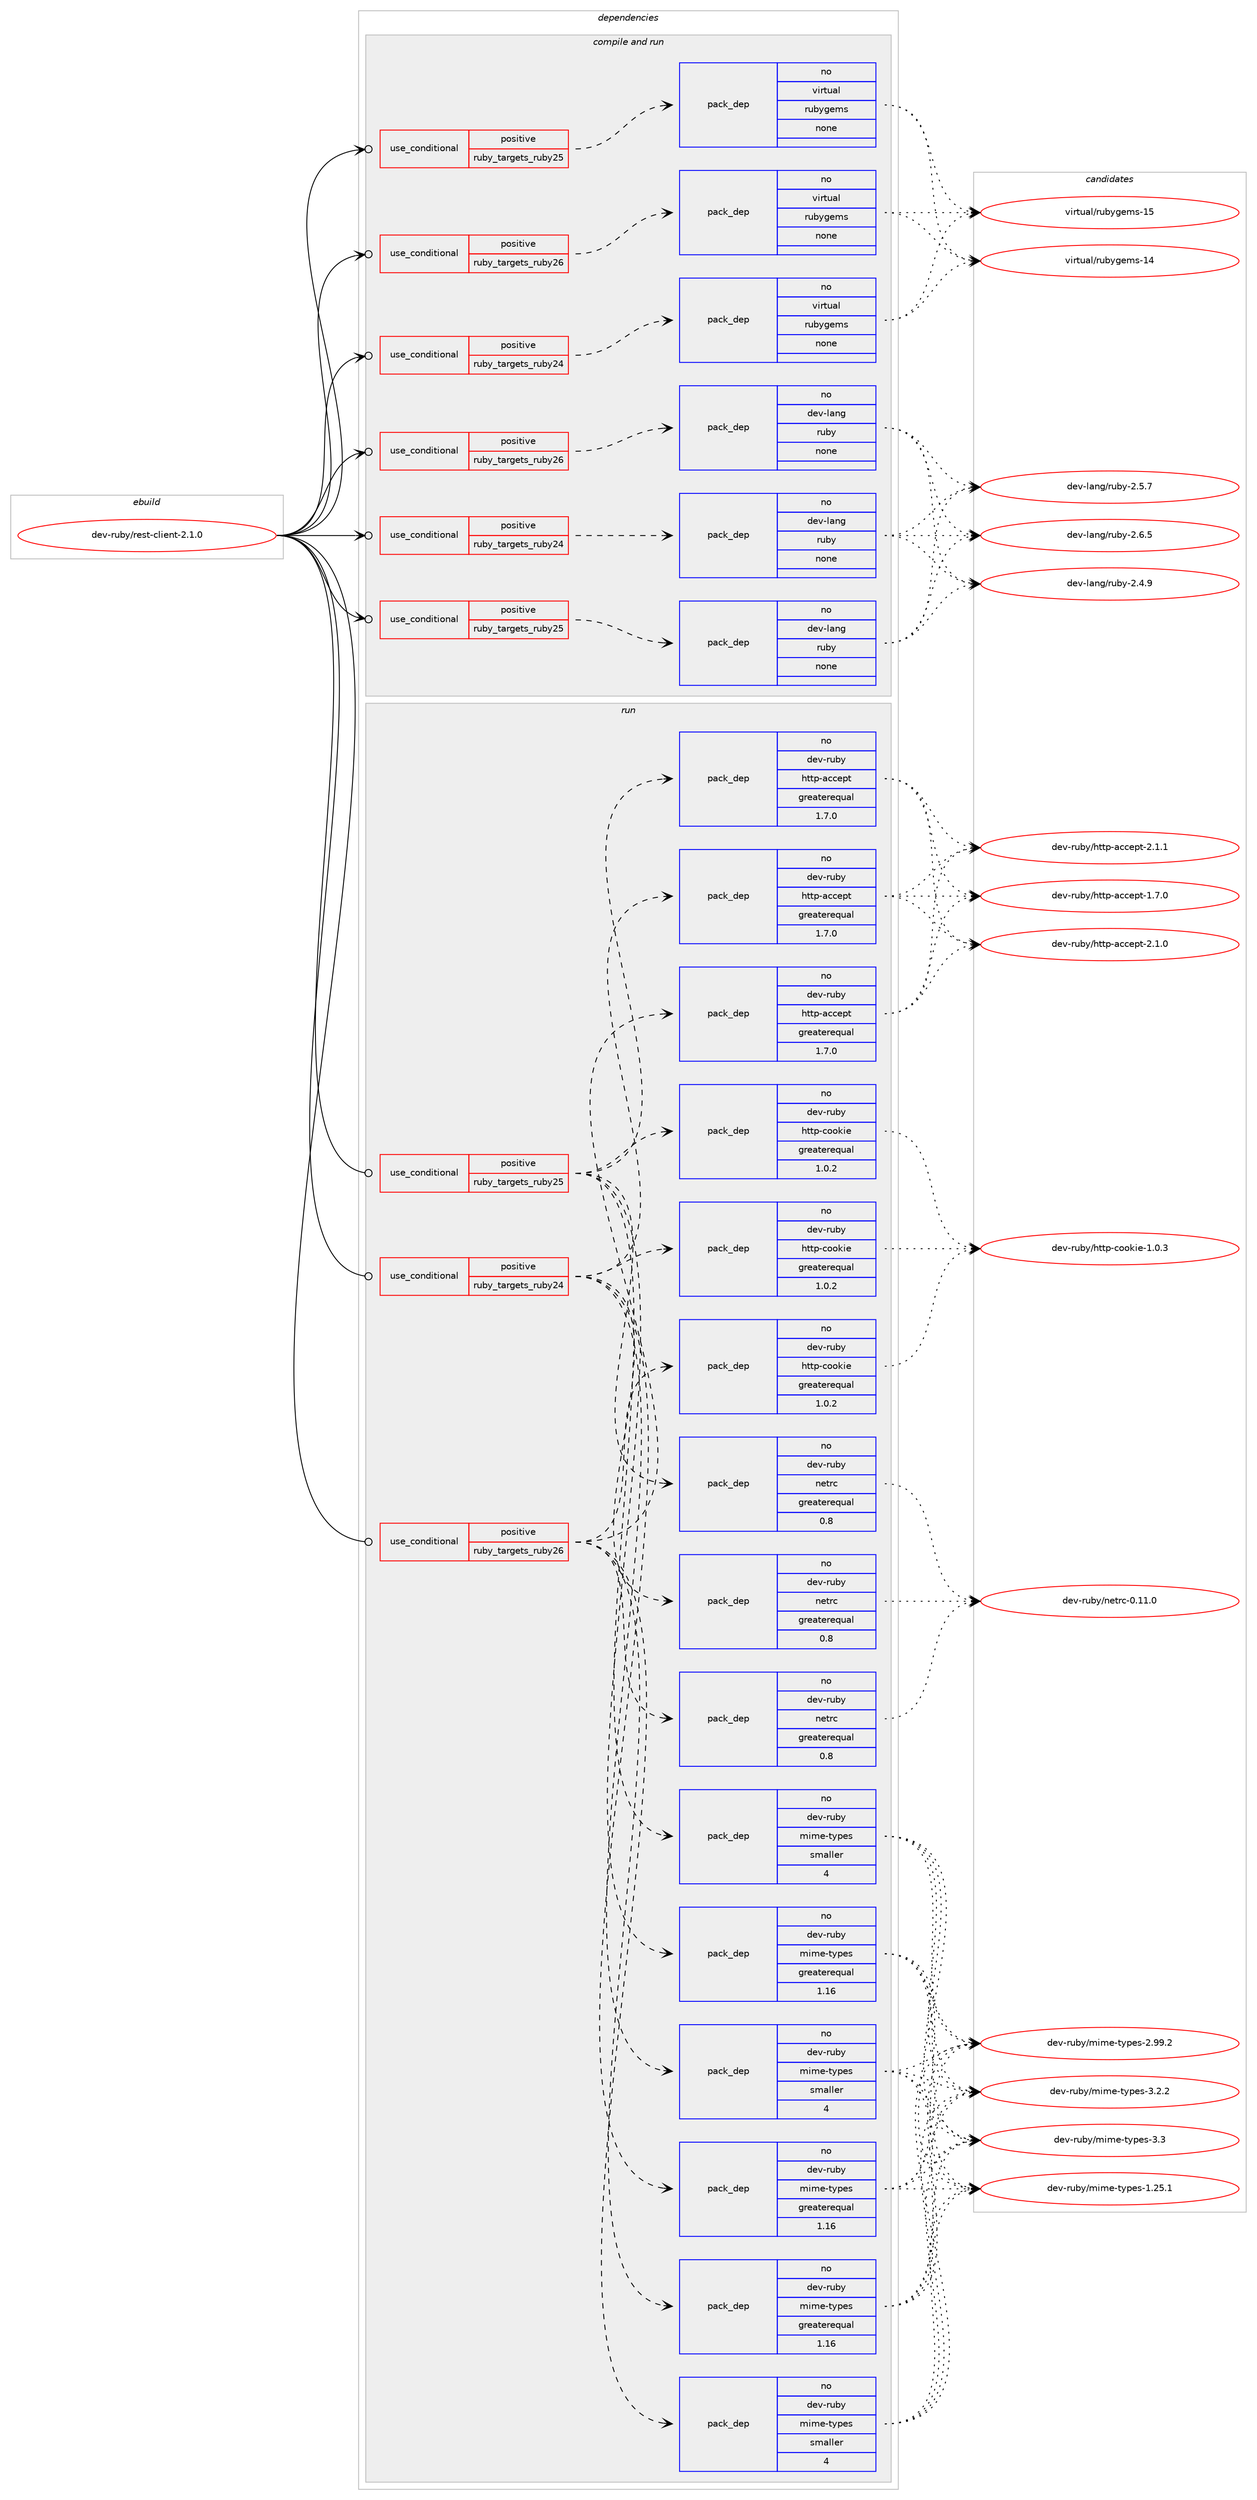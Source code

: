digraph prolog {

# *************
# Graph options
# *************

newrank=true;
concentrate=true;
compound=true;
graph [rankdir=LR,fontname=Helvetica,fontsize=10,ranksep=1.5];#, ranksep=2.5, nodesep=0.2];
edge  [arrowhead=vee];
node  [fontname=Helvetica,fontsize=10];

# **********
# The ebuild
# **********

subgraph cluster_leftcol {
color=gray;
rank=same;
label=<<i>ebuild</i>>;
id [label="dev-ruby/rest-client-2.1.0", color=red, width=4, href="../dev-ruby/rest-client-2.1.0.svg"];
}

# ****************
# The dependencies
# ****************

subgraph cluster_midcol {
color=gray;
label=<<i>dependencies</i>>;
subgraph cluster_compile {
fillcolor="#eeeeee";
style=filled;
label=<<i>compile</i>>;
}
subgraph cluster_compileandrun {
fillcolor="#eeeeee";
style=filled;
label=<<i>compile and run</i>>;
subgraph cond172931 {
dependency705669 [label=<<TABLE BORDER="0" CELLBORDER="1" CELLSPACING="0" CELLPADDING="4"><TR><TD ROWSPAN="3" CELLPADDING="10">use_conditional</TD></TR><TR><TD>positive</TD></TR><TR><TD>ruby_targets_ruby24</TD></TR></TABLE>>, shape=none, color=red];
subgraph pack520708 {
dependency705670 [label=<<TABLE BORDER="0" CELLBORDER="1" CELLSPACING="0" CELLPADDING="4" WIDTH="220"><TR><TD ROWSPAN="6" CELLPADDING="30">pack_dep</TD></TR><TR><TD WIDTH="110">no</TD></TR><TR><TD>dev-lang</TD></TR><TR><TD>ruby</TD></TR><TR><TD>none</TD></TR><TR><TD></TD></TR></TABLE>>, shape=none, color=blue];
}
dependency705669:e -> dependency705670:w [weight=20,style="dashed",arrowhead="vee"];
}
id:e -> dependency705669:w [weight=20,style="solid",arrowhead="odotvee"];
subgraph cond172932 {
dependency705671 [label=<<TABLE BORDER="0" CELLBORDER="1" CELLSPACING="0" CELLPADDING="4"><TR><TD ROWSPAN="3" CELLPADDING="10">use_conditional</TD></TR><TR><TD>positive</TD></TR><TR><TD>ruby_targets_ruby24</TD></TR></TABLE>>, shape=none, color=red];
subgraph pack520709 {
dependency705672 [label=<<TABLE BORDER="0" CELLBORDER="1" CELLSPACING="0" CELLPADDING="4" WIDTH="220"><TR><TD ROWSPAN="6" CELLPADDING="30">pack_dep</TD></TR><TR><TD WIDTH="110">no</TD></TR><TR><TD>virtual</TD></TR><TR><TD>rubygems</TD></TR><TR><TD>none</TD></TR><TR><TD></TD></TR></TABLE>>, shape=none, color=blue];
}
dependency705671:e -> dependency705672:w [weight=20,style="dashed",arrowhead="vee"];
}
id:e -> dependency705671:w [weight=20,style="solid",arrowhead="odotvee"];
subgraph cond172933 {
dependency705673 [label=<<TABLE BORDER="0" CELLBORDER="1" CELLSPACING="0" CELLPADDING="4"><TR><TD ROWSPAN="3" CELLPADDING="10">use_conditional</TD></TR><TR><TD>positive</TD></TR><TR><TD>ruby_targets_ruby25</TD></TR></TABLE>>, shape=none, color=red];
subgraph pack520710 {
dependency705674 [label=<<TABLE BORDER="0" CELLBORDER="1" CELLSPACING="0" CELLPADDING="4" WIDTH="220"><TR><TD ROWSPAN="6" CELLPADDING="30">pack_dep</TD></TR><TR><TD WIDTH="110">no</TD></TR><TR><TD>dev-lang</TD></TR><TR><TD>ruby</TD></TR><TR><TD>none</TD></TR><TR><TD></TD></TR></TABLE>>, shape=none, color=blue];
}
dependency705673:e -> dependency705674:w [weight=20,style="dashed",arrowhead="vee"];
}
id:e -> dependency705673:w [weight=20,style="solid",arrowhead="odotvee"];
subgraph cond172934 {
dependency705675 [label=<<TABLE BORDER="0" CELLBORDER="1" CELLSPACING="0" CELLPADDING="4"><TR><TD ROWSPAN="3" CELLPADDING="10">use_conditional</TD></TR><TR><TD>positive</TD></TR><TR><TD>ruby_targets_ruby25</TD></TR></TABLE>>, shape=none, color=red];
subgraph pack520711 {
dependency705676 [label=<<TABLE BORDER="0" CELLBORDER="1" CELLSPACING="0" CELLPADDING="4" WIDTH="220"><TR><TD ROWSPAN="6" CELLPADDING="30">pack_dep</TD></TR><TR><TD WIDTH="110">no</TD></TR><TR><TD>virtual</TD></TR><TR><TD>rubygems</TD></TR><TR><TD>none</TD></TR><TR><TD></TD></TR></TABLE>>, shape=none, color=blue];
}
dependency705675:e -> dependency705676:w [weight=20,style="dashed",arrowhead="vee"];
}
id:e -> dependency705675:w [weight=20,style="solid",arrowhead="odotvee"];
subgraph cond172935 {
dependency705677 [label=<<TABLE BORDER="0" CELLBORDER="1" CELLSPACING="0" CELLPADDING="4"><TR><TD ROWSPAN="3" CELLPADDING="10">use_conditional</TD></TR><TR><TD>positive</TD></TR><TR><TD>ruby_targets_ruby26</TD></TR></TABLE>>, shape=none, color=red];
subgraph pack520712 {
dependency705678 [label=<<TABLE BORDER="0" CELLBORDER="1" CELLSPACING="0" CELLPADDING="4" WIDTH="220"><TR><TD ROWSPAN="6" CELLPADDING="30">pack_dep</TD></TR><TR><TD WIDTH="110">no</TD></TR><TR><TD>dev-lang</TD></TR><TR><TD>ruby</TD></TR><TR><TD>none</TD></TR><TR><TD></TD></TR></TABLE>>, shape=none, color=blue];
}
dependency705677:e -> dependency705678:w [weight=20,style="dashed",arrowhead="vee"];
}
id:e -> dependency705677:w [weight=20,style="solid",arrowhead="odotvee"];
subgraph cond172936 {
dependency705679 [label=<<TABLE BORDER="0" CELLBORDER="1" CELLSPACING="0" CELLPADDING="4"><TR><TD ROWSPAN="3" CELLPADDING="10">use_conditional</TD></TR><TR><TD>positive</TD></TR><TR><TD>ruby_targets_ruby26</TD></TR></TABLE>>, shape=none, color=red];
subgraph pack520713 {
dependency705680 [label=<<TABLE BORDER="0" CELLBORDER="1" CELLSPACING="0" CELLPADDING="4" WIDTH="220"><TR><TD ROWSPAN="6" CELLPADDING="30">pack_dep</TD></TR><TR><TD WIDTH="110">no</TD></TR><TR><TD>virtual</TD></TR><TR><TD>rubygems</TD></TR><TR><TD>none</TD></TR><TR><TD></TD></TR></TABLE>>, shape=none, color=blue];
}
dependency705679:e -> dependency705680:w [weight=20,style="dashed",arrowhead="vee"];
}
id:e -> dependency705679:w [weight=20,style="solid",arrowhead="odotvee"];
}
subgraph cluster_run {
fillcolor="#eeeeee";
style=filled;
label=<<i>run</i>>;
subgraph cond172937 {
dependency705681 [label=<<TABLE BORDER="0" CELLBORDER="1" CELLSPACING="0" CELLPADDING="4"><TR><TD ROWSPAN="3" CELLPADDING="10">use_conditional</TD></TR><TR><TD>positive</TD></TR><TR><TD>ruby_targets_ruby24</TD></TR></TABLE>>, shape=none, color=red];
subgraph pack520714 {
dependency705682 [label=<<TABLE BORDER="0" CELLBORDER="1" CELLSPACING="0" CELLPADDING="4" WIDTH="220"><TR><TD ROWSPAN="6" CELLPADDING="30">pack_dep</TD></TR><TR><TD WIDTH="110">no</TD></TR><TR><TD>dev-ruby</TD></TR><TR><TD>http-accept</TD></TR><TR><TD>greaterequal</TD></TR><TR><TD>1.7.0</TD></TR></TABLE>>, shape=none, color=blue];
}
dependency705681:e -> dependency705682:w [weight=20,style="dashed",arrowhead="vee"];
subgraph pack520715 {
dependency705683 [label=<<TABLE BORDER="0" CELLBORDER="1" CELLSPACING="0" CELLPADDING="4" WIDTH="220"><TR><TD ROWSPAN="6" CELLPADDING="30">pack_dep</TD></TR><TR><TD WIDTH="110">no</TD></TR><TR><TD>dev-ruby</TD></TR><TR><TD>http-cookie</TD></TR><TR><TD>greaterequal</TD></TR><TR><TD>1.0.2</TD></TR></TABLE>>, shape=none, color=blue];
}
dependency705681:e -> dependency705683:w [weight=20,style="dashed",arrowhead="vee"];
subgraph pack520716 {
dependency705684 [label=<<TABLE BORDER="0" CELLBORDER="1" CELLSPACING="0" CELLPADDING="4" WIDTH="220"><TR><TD ROWSPAN="6" CELLPADDING="30">pack_dep</TD></TR><TR><TD WIDTH="110">no</TD></TR><TR><TD>dev-ruby</TD></TR><TR><TD>mime-types</TD></TR><TR><TD>greaterequal</TD></TR><TR><TD>1.16</TD></TR></TABLE>>, shape=none, color=blue];
}
dependency705681:e -> dependency705684:w [weight=20,style="dashed",arrowhead="vee"];
subgraph pack520717 {
dependency705685 [label=<<TABLE BORDER="0" CELLBORDER="1" CELLSPACING="0" CELLPADDING="4" WIDTH="220"><TR><TD ROWSPAN="6" CELLPADDING="30">pack_dep</TD></TR><TR><TD WIDTH="110">no</TD></TR><TR><TD>dev-ruby</TD></TR><TR><TD>mime-types</TD></TR><TR><TD>smaller</TD></TR><TR><TD>4</TD></TR></TABLE>>, shape=none, color=blue];
}
dependency705681:e -> dependency705685:w [weight=20,style="dashed",arrowhead="vee"];
subgraph pack520718 {
dependency705686 [label=<<TABLE BORDER="0" CELLBORDER="1" CELLSPACING="0" CELLPADDING="4" WIDTH="220"><TR><TD ROWSPAN="6" CELLPADDING="30">pack_dep</TD></TR><TR><TD WIDTH="110">no</TD></TR><TR><TD>dev-ruby</TD></TR><TR><TD>netrc</TD></TR><TR><TD>greaterequal</TD></TR><TR><TD>0.8</TD></TR></TABLE>>, shape=none, color=blue];
}
dependency705681:e -> dependency705686:w [weight=20,style="dashed",arrowhead="vee"];
}
id:e -> dependency705681:w [weight=20,style="solid",arrowhead="odot"];
subgraph cond172938 {
dependency705687 [label=<<TABLE BORDER="0" CELLBORDER="1" CELLSPACING="0" CELLPADDING="4"><TR><TD ROWSPAN="3" CELLPADDING="10">use_conditional</TD></TR><TR><TD>positive</TD></TR><TR><TD>ruby_targets_ruby25</TD></TR></TABLE>>, shape=none, color=red];
subgraph pack520719 {
dependency705688 [label=<<TABLE BORDER="0" CELLBORDER="1" CELLSPACING="0" CELLPADDING="4" WIDTH="220"><TR><TD ROWSPAN="6" CELLPADDING="30">pack_dep</TD></TR><TR><TD WIDTH="110">no</TD></TR><TR><TD>dev-ruby</TD></TR><TR><TD>http-accept</TD></TR><TR><TD>greaterequal</TD></TR><TR><TD>1.7.0</TD></TR></TABLE>>, shape=none, color=blue];
}
dependency705687:e -> dependency705688:w [weight=20,style="dashed",arrowhead="vee"];
subgraph pack520720 {
dependency705689 [label=<<TABLE BORDER="0" CELLBORDER="1" CELLSPACING="0" CELLPADDING="4" WIDTH="220"><TR><TD ROWSPAN="6" CELLPADDING="30">pack_dep</TD></TR><TR><TD WIDTH="110">no</TD></TR><TR><TD>dev-ruby</TD></TR><TR><TD>http-cookie</TD></TR><TR><TD>greaterequal</TD></TR><TR><TD>1.0.2</TD></TR></TABLE>>, shape=none, color=blue];
}
dependency705687:e -> dependency705689:w [weight=20,style="dashed",arrowhead="vee"];
subgraph pack520721 {
dependency705690 [label=<<TABLE BORDER="0" CELLBORDER="1" CELLSPACING="0" CELLPADDING="4" WIDTH="220"><TR><TD ROWSPAN="6" CELLPADDING="30">pack_dep</TD></TR><TR><TD WIDTH="110">no</TD></TR><TR><TD>dev-ruby</TD></TR><TR><TD>mime-types</TD></TR><TR><TD>greaterequal</TD></TR><TR><TD>1.16</TD></TR></TABLE>>, shape=none, color=blue];
}
dependency705687:e -> dependency705690:w [weight=20,style="dashed",arrowhead="vee"];
subgraph pack520722 {
dependency705691 [label=<<TABLE BORDER="0" CELLBORDER="1" CELLSPACING="0" CELLPADDING="4" WIDTH="220"><TR><TD ROWSPAN="6" CELLPADDING="30">pack_dep</TD></TR><TR><TD WIDTH="110">no</TD></TR><TR><TD>dev-ruby</TD></TR><TR><TD>mime-types</TD></TR><TR><TD>smaller</TD></TR><TR><TD>4</TD></TR></TABLE>>, shape=none, color=blue];
}
dependency705687:e -> dependency705691:w [weight=20,style="dashed",arrowhead="vee"];
subgraph pack520723 {
dependency705692 [label=<<TABLE BORDER="0" CELLBORDER="1" CELLSPACING="0" CELLPADDING="4" WIDTH="220"><TR><TD ROWSPAN="6" CELLPADDING="30">pack_dep</TD></TR><TR><TD WIDTH="110">no</TD></TR><TR><TD>dev-ruby</TD></TR><TR><TD>netrc</TD></TR><TR><TD>greaterequal</TD></TR><TR><TD>0.8</TD></TR></TABLE>>, shape=none, color=blue];
}
dependency705687:e -> dependency705692:w [weight=20,style="dashed",arrowhead="vee"];
}
id:e -> dependency705687:w [weight=20,style="solid",arrowhead="odot"];
subgraph cond172939 {
dependency705693 [label=<<TABLE BORDER="0" CELLBORDER="1" CELLSPACING="0" CELLPADDING="4"><TR><TD ROWSPAN="3" CELLPADDING="10">use_conditional</TD></TR><TR><TD>positive</TD></TR><TR><TD>ruby_targets_ruby26</TD></TR></TABLE>>, shape=none, color=red];
subgraph pack520724 {
dependency705694 [label=<<TABLE BORDER="0" CELLBORDER="1" CELLSPACING="0" CELLPADDING="4" WIDTH="220"><TR><TD ROWSPAN="6" CELLPADDING="30">pack_dep</TD></TR><TR><TD WIDTH="110">no</TD></TR><TR><TD>dev-ruby</TD></TR><TR><TD>http-accept</TD></TR><TR><TD>greaterequal</TD></TR><TR><TD>1.7.0</TD></TR></TABLE>>, shape=none, color=blue];
}
dependency705693:e -> dependency705694:w [weight=20,style="dashed",arrowhead="vee"];
subgraph pack520725 {
dependency705695 [label=<<TABLE BORDER="0" CELLBORDER="1" CELLSPACING="0" CELLPADDING="4" WIDTH="220"><TR><TD ROWSPAN="6" CELLPADDING="30">pack_dep</TD></TR><TR><TD WIDTH="110">no</TD></TR><TR><TD>dev-ruby</TD></TR><TR><TD>http-cookie</TD></TR><TR><TD>greaterequal</TD></TR><TR><TD>1.0.2</TD></TR></TABLE>>, shape=none, color=blue];
}
dependency705693:e -> dependency705695:w [weight=20,style="dashed",arrowhead="vee"];
subgraph pack520726 {
dependency705696 [label=<<TABLE BORDER="0" CELLBORDER="1" CELLSPACING="0" CELLPADDING="4" WIDTH="220"><TR><TD ROWSPAN="6" CELLPADDING="30">pack_dep</TD></TR><TR><TD WIDTH="110">no</TD></TR><TR><TD>dev-ruby</TD></TR><TR><TD>mime-types</TD></TR><TR><TD>greaterequal</TD></TR><TR><TD>1.16</TD></TR></TABLE>>, shape=none, color=blue];
}
dependency705693:e -> dependency705696:w [weight=20,style="dashed",arrowhead="vee"];
subgraph pack520727 {
dependency705697 [label=<<TABLE BORDER="0" CELLBORDER="1" CELLSPACING="0" CELLPADDING="4" WIDTH="220"><TR><TD ROWSPAN="6" CELLPADDING="30">pack_dep</TD></TR><TR><TD WIDTH="110">no</TD></TR><TR><TD>dev-ruby</TD></TR><TR><TD>mime-types</TD></TR><TR><TD>smaller</TD></TR><TR><TD>4</TD></TR></TABLE>>, shape=none, color=blue];
}
dependency705693:e -> dependency705697:w [weight=20,style="dashed",arrowhead="vee"];
subgraph pack520728 {
dependency705698 [label=<<TABLE BORDER="0" CELLBORDER="1" CELLSPACING="0" CELLPADDING="4" WIDTH="220"><TR><TD ROWSPAN="6" CELLPADDING="30">pack_dep</TD></TR><TR><TD WIDTH="110">no</TD></TR><TR><TD>dev-ruby</TD></TR><TR><TD>netrc</TD></TR><TR><TD>greaterequal</TD></TR><TR><TD>0.8</TD></TR></TABLE>>, shape=none, color=blue];
}
dependency705693:e -> dependency705698:w [weight=20,style="dashed",arrowhead="vee"];
}
id:e -> dependency705693:w [weight=20,style="solid",arrowhead="odot"];
}
}

# **************
# The candidates
# **************

subgraph cluster_choices {
rank=same;
color=gray;
label=<<i>candidates</i>>;

subgraph choice520708 {
color=black;
nodesep=1;
choice10010111845108971101034711411798121455046524657 [label="dev-lang/ruby-2.4.9", color=red, width=4,href="../dev-lang/ruby-2.4.9.svg"];
choice10010111845108971101034711411798121455046534655 [label="dev-lang/ruby-2.5.7", color=red, width=4,href="../dev-lang/ruby-2.5.7.svg"];
choice10010111845108971101034711411798121455046544653 [label="dev-lang/ruby-2.6.5", color=red, width=4,href="../dev-lang/ruby-2.6.5.svg"];
dependency705670:e -> choice10010111845108971101034711411798121455046524657:w [style=dotted,weight="100"];
dependency705670:e -> choice10010111845108971101034711411798121455046534655:w [style=dotted,weight="100"];
dependency705670:e -> choice10010111845108971101034711411798121455046544653:w [style=dotted,weight="100"];
}
subgraph choice520709 {
color=black;
nodesep=1;
choice118105114116117971084711411798121103101109115454952 [label="virtual/rubygems-14", color=red, width=4,href="../virtual/rubygems-14.svg"];
choice118105114116117971084711411798121103101109115454953 [label="virtual/rubygems-15", color=red, width=4,href="../virtual/rubygems-15.svg"];
dependency705672:e -> choice118105114116117971084711411798121103101109115454952:w [style=dotted,weight="100"];
dependency705672:e -> choice118105114116117971084711411798121103101109115454953:w [style=dotted,weight="100"];
}
subgraph choice520710 {
color=black;
nodesep=1;
choice10010111845108971101034711411798121455046524657 [label="dev-lang/ruby-2.4.9", color=red, width=4,href="../dev-lang/ruby-2.4.9.svg"];
choice10010111845108971101034711411798121455046534655 [label="dev-lang/ruby-2.5.7", color=red, width=4,href="../dev-lang/ruby-2.5.7.svg"];
choice10010111845108971101034711411798121455046544653 [label="dev-lang/ruby-2.6.5", color=red, width=4,href="../dev-lang/ruby-2.6.5.svg"];
dependency705674:e -> choice10010111845108971101034711411798121455046524657:w [style=dotted,weight="100"];
dependency705674:e -> choice10010111845108971101034711411798121455046534655:w [style=dotted,weight="100"];
dependency705674:e -> choice10010111845108971101034711411798121455046544653:w [style=dotted,weight="100"];
}
subgraph choice520711 {
color=black;
nodesep=1;
choice118105114116117971084711411798121103101109115454952 [label="virtual/rubygems-14", color=red, width=4,href="../virtual/rubygems-14.svg"];
choice118105114116117971084711411798121103101109115454953 [label="virtual/rubygems-15", color=red, width=4,href="../virtual/rubygems-15.svg"];
dependency705676:e -> choice118105114116117971084711411798121103101109115454952:w [style=dotted,weight="100"];
dependency705676:e -> choice118105114116117971084711411798121103101109115454953:w [style=dotted,weight="100"];
}
subgraph choice520712 {
color=black;
nodesep=1;
choice10010111845108971101034711411798121455046524657 [label="dev-lang/ruby-2.4.9", color=red, width=4,href="../dev-lang/ruby-2.4.9.svg"];
choice10010111845108971101034711411798121455046534655 [label="dev-lang/ruby-2.5.7", color=red, width=4,href="../dev-lang/ruby-2.5.7.svg"];
choice10010111845108971101034711411798121455046544653 [label="dev-lang/ruby-2.6.5", color=red, width=4,href="../dev-lang/ruby-2.6.5.svg"];
dependency705678:e -> choice10010111845108971101034711411798121455046524657:w [style=dotted,weight="100"];
dependency705678:e -> choice10010111845108971101034711411798121455046534655:w [style=dotted,weight="100"];
dependency705678:e -> choice10010111845108971101034711411798121455046544653:w [style=dotted,weight="100"];
}
subgraph choice520713 {
color=black;
nodesep=1;
choice118105114116117971084711411798121103101109115454952 [label="virtual/rubygems-14", color=red, width=4,href="../virtual/rubygems-14.svg"];
choice118105114116117971084711411798121103101109115454953 [label="virtual/rubygems-15", color=red, width=4,href="../virtual/rubygems-15.svg"];
dependency705680:e -> choice118105114116117971084711411798121103101109115454952:w [style=dotted,weight="100"];
dependency705680:e -> choice118105114116117971084711411798121103101109115454953:w [style=dotted,weight="100"];
}
subgraph choice520714 {
color=black;
nodesep=1;
choice10010111845114117981214710411611611245979999101112116454946554648 [label="dev-ruby/http-accept-1.7.0", color=red, width=4,href="../dev-ruby/http-accept-1.7.0.svg"];
choice10010111845114117981214710411611611245979999101112116455046494648 [label="dev-ruby/http-accept-2.1.0", color=red, width=4,href="../dev-ruby/http-accept-2.1.0.svg"];
choice10010111845114117981214710411611611245979999101112116455046494649 [label="dev-ruby/http-accept-2.1.1", color=red, width=4,href="../dev-ruby/http-accept-2.1.1.svg"];
dependency705682:e -> choice10010111845114117981214710411611611245979999101112116454946554648:w [style=dotted,weight="100"];
dependency705682:e -> choice10010111845114117981214710411611611245979999101112116455046494648:w [style=dotted,weight="100"];
dependency705682:e -> choice10010111845114117981214710411611611245979999101112116455046494649:w [style=dotted,weight="100"];
}
subgraph choice520715 {
color=black;
nodesep=1;
choice1001011184511411798121471041161161124599111111107105101454946484651 [label="dev-ruby/http-cookie-1.0.3", color=red, width=4,href="../dev-ruby/http-cookie-1.0.3.svg"];
dependency705683:e -> choice1001011184511411798121471041161161124599111111107105101454946484651:w [style=dotted,weight="100"];
}
subgraph choice520716 {
color=black;
nodesep=1;
choice1001011184511411798121471091051091014511612111210111545494650534649 [label="dev-ruby/mime-types-1.25.1", color=red, width=4,href="../dev-ruby/mime-types-1.25.1.svg"];
choice1001011184511411798121471091051091014511612111210111545504657574650 [label="dev-ruby/mime-types-2.99.2", color=red, width=4,href="../dev-ruby/mime-types-2.99.2.svg"];
choice10010111845114117981214710910510910145116121112101115455146504650 [label="dev-ruby/mime-types-3.2.2", color=red, width=4,href="../dev-ruby/mime-types-3.2.2.svg"];
choice1001011184511411798121471091051091014511612111210111545514651 [label="dev-ruby/mime-types-3.3", color=red, width=4,href="../dev-ruby/mime-types-3.3.svg"];
dependency705684:e -> choice1001011184511411798121471091051091014511612111210111545494650534649:w [style=dotted,weight="100"];
dependency705684:e -> choice1001011184511411798121471091051091014511612111210111545504657574650:w [style=dotted,weight="100"];
dependency705684:e -> choice10010111845114117981214710910510910145116121112101115455146504650:w [style=dotted,weight="100"];
dependency705684:e -> choice1001011184511411798121471091051091014511612111210111545514651:w [style=dotted,weight="100"];
}
subgraph choice520717 {
color=black;
nodesep=1;
choice1001011184511411798121471091051091014511612111210111545494650534649 [label="dev-ruby/mime-types-1.25.1", color=red, width=4,href="../dev-ruby/mime-types-1.25.1.svg"];
choice1001011184511411798121471091051091014511612111210111545504657574650 [label="dev-ruby/mime-types-2.99.2", color=red, width=4,href="../dev-ruby/mime-types-2.99.2.svg"];
choice10010111845114117981214710910510910145116121112101115455146504650 [label="dev-ruby/mime-types-3.2.2", color=red, width=4,href="../dev-ruby/mime-types-3.2.2.svg"];
choice1001011184511411798121471091051091014511612111210111545514651 [label="dev-ruby/mime-types-3.3", color=red, width=4,href="../dev-ruby/mime-types-3.3.svg"];
dependency705685:e -> choice1001011184511411798121471091051091014511612111210111545494650534649:w [style=dotted,weight="100"];
dependency705685:e -> choice1001011184511411798121471091051091014511612111210111545504657574650:w [style=dotted,weight="100"];
dependency705685:e -> choice10010111845114117981214710910510910145116121112101115455146504650:w [style=dotted,weight="100"];
dependency705685:e -> choice1001011184511411798121471091051091014511612111210111545514651:w [style=dotted,weight="100"];
}
subgraph choice520718 {
color=black;
nodesep=1;
choice1001011184511411798121471101011161149945484649494648 [label="dev-ruby/netrc-0.11.0", color=red, width=4,href="../dev-ruby/netrc-0.11.0.svg"];
dependency705686:e -> choice1001011184511411798121471101011161149945484649494648:w [style=dotted,weight="100"];
}
subgraph choice520719 {
color=black;
nodesep=1;
choice10010111845114117981214710411611611245979999101112116454946554648 [label="dev-ruby/http-accept-1.7.0", color=red, width=4,href="../dev-ruby/http-accept-1.7.0.svg"];
choice10010111845114117981214710411611611245979999101112116455046494648 [label="dev-ruby/http-accept-2.1.0", color=red, width=4,href="../dev-ruby/http-accept-2.1.0.svg"];
choice10010111845114117981214710411611611245979999101112116455046494649 [label="dev-ruby/http-accept-2.1.1", color=red, width=4,href="../dev-ruby/http-accept-2.1.1.svg"];
dependency705688:e -> choice10010111845114117981214710411611611245979999101112116454946554648:w [style=dotted,weight="100"];
dependency705688:e -> choice10010111845114117981214710411611611245979999101112116455046494648:w [style=dotted,weight="100"];
dependency705688:e -> choice10010111845114117981214710411611611245979999101112116455046494649:w [style=dotted,weight="100"];
}
subgraph choice520720 {
color=black;
nodesep=1;
choice1001011184511411798121471041161161124599111111107105101454946484651 [label="dev-ruby/http-cookie-1.0.3", color=red, width=4,href="../dev-ruby/http-cookie-1.0.3.svg"];
dependency705689:e -> choice1001011184511411798121471041161161124599111111107105101454946484651:w [style=dotted,weight="100"];
}
subgraph choice520721 {
color=black;
nodesep=1;
choice1001011184511411798121471091051091014511612111210111545494650534649 [label="dev-ruby/mime-types-1.25.1", color=red, width=4,href="../dev-ruby/mime-types-1.25.1.svg"];
choice1001011184511411798121471091051091014511612111210111545504657574650 [label="dev-ruby/mime-types-2.99.2", color=red, width=4,href="../dev-ruby/mime-types-2.99.2.svg"];
choice10010111845114117981214710910510910145116121112101115455146504650 [label="dev-ruby/mime-types-3.2.2", color=red, width=4,href="../dev-ruby/mime-types-3.2.2.svg"];
choice1001011184511411798121471091051091014511612111210111545514651 [label="dev-ruby/mime-types-3.3", color=red, width=4,href="../dev-ruby/mime-types-3.3.svg"];
dependency705690:e -> choice1001011184511411798121471091051091014511612111210111545494650534649:w [style=dotted,weight="100"];
dependency705690:e -> choice1001011184511411798121471091051091014511612111210111545504657574650:w [style=dotted,weight="100"];
dependency705690:e -> choice10010111845114117981214710910510910145116121112101115455146504650:w [style=dotted,weight="100"];
dependency705690:e -> choice1001011184511411798121471091051091014511612111210111545514651:w [style=dotted,weight="100"];
}
subgraph choice520722 {
color=black;
nodesep=1;
choice1001011184511411798121471091051091014511612111210111545494650534649 [label="dev-ruby/mime-types-1.25.1", color=red, width=4,href="../dev-ruby/mime-types-1.25.1.svg"];
choice1001011184511411798121471091051091014511612111210111545504657574650 [label="dev-ruby/mime-types-2.99.2", color=red, width=4,href="../dev-ruby/mime-types-2.99.2.svg"];
choice10010111845114117981214710910510910145116121112101115455146504650 [label="dev-ruby/mime-types-3.2.2", color=red, width=4,href="../dev-ruby/mime-types-3.2.2.svg"];
choice1001011184511411798121471091051091014511612111210111545514651 [label="dev-ruby/mime-types-3.3", color=red, width=4,href="../dev-ruby/mime-types-3.3.svg"];
dependency705691:e -> choice1001011184511411798121471091051091014511612111210111545494650534649:w [style=dotted,weight="100"];
dependency705691:e -> choice1001011184511411798121471091051091014511612111210111545504657574650:w [style=dotted,weight="100"];
dependency705691:e -> choice10010111845114117981214710910510910145116121112101115455146504650:w [style=dotted,weight="100"];
dependency705691:e -> choice1001011184511411798121471091051091014511612111210111545514651:w [style=dotted,weight="100"];
}
subgraph choice520723 {
color=black;
nodesep=1;
choice1001011184511411798121471101011161149945484649494648 [label="dev-ruby/netrc-0.11.0", color=red, width=4,href="../dev-ruby/netrc-0.11.0.svg"];
dependency705692:e -> choice1001011184511411798121471101011161149945484649494648:w [style=dotted,weight="100"];
}
subgraph choice520724 {
color=black;
nodesep=1;
choice10010111845114117981214710411611611245979999101112116454946554648 [label="dev-ruby/http-accept-1.7.0", color=red, width=4,href="../dev-ruby/http-accept-1.7.0.svg"];
choice10010111845114117981214710411611611245979999101112116455046494648 [label="dev-ruby/http-accept-2.1.0", color=red, width=4,href="../dev-ruby/http-accept-2.1.0.svg"];
choice10010111845114117981214710411611611245979999101112116455046494649 [label="dev-ruby/http-accept-2.1.1", color=red, width=4,href="../dev-ruby/http-accept-2.1.1.svg"];
dependency705694:e -> choice10010111845114117981214710411611611245979999101112116454946554648:w [style=dotted,weight="100"];
dependency705694:e -> choice10010111845114117981214710411611611245979999101112116455046494648:w [style=dotted,weight="100"];
dependency705694:e -> choice10010111845114117981214710411611611245979999101112116455046494649:w [style=dotted,weight="100"];
}
subgraph choice520725 {
color=black;
nodesep=1;
choice1001011184511411798121471041161161124599111111107105101454946484651 [label="dev-ruby/http-cookie-1.0.3", color=red, width=4,href="../dev-ruby/http-cookie-1.0.3.svg"];
dependency705695:e -> choice1001011184511411798121471041161161124599111111107105101454946484651:w [style=dotted,weight="100"];
}
subgraph choice520726 {
color=black;
nodesep=1;
choice1001011184511411798121471091051091014511612111210111545494650534649 [label="dev-ruby/mime-types-1.25.1", color=red, width=4,href="../dev-ruby/mime-types-1.25.1.svg"];
choice1001011184511411798121471091051091014511612111210111545504657574650 [label="dev-ruby/mime-types-2.99.2", color=red, width=4,href="../dev-ruby/mime-types-2.99.2.svg"];
choice10010111845114117981214710910510910145116121112101115455146504650 [label="dev-ruby/mime-types-3.2.2", color=red, width=4,href="../dev-ruby/mime-types-3.2.2.svg"];
choice1001011184511411798121471091051091014511612111210111545514651 [label="dev-ruby/mime-types-3.3", color=red, width=4,href="../dev-ruby/mime-types-3.3.svg"];
dependency705696:e -> choice1001011184511411798121471091051091014511612111210111545494650534649:w [style=dotted,weight="100"];
dependency705696:e -> choice1001011184511411798121471091051091014511612111210111545504657574650:w [style=dotted,weight="100"];
dependency705696:e -> choice10010111845114117981214710910510910145116121112101115455146504650:w [style=dotted,weight="100"];
dependency705696:e -> choice1001011184511411798121471091051091014511612111210111545514651:w [style=dotted,weight="100"];
}
subgraph choice520727 {
color=black;
nodesep=1;
choice1001011184511411798121471091051091014511612111210111545494650534649 [label="dev-ruby/mime-types-1.25.1", color=red, width=4,href="../dev-ruby/mime-types-1.25.1.svg"];
choice1001011184511411798121471091051091014511612111210111545504657574650 [label="dev-ruby/mime-types-2.99.2", color=red, width=4,href="../dev-ruby/mime-types-2.99.2.svg"];
choice10010111845114117981214710910510910145116121112101115455146504650 [label="dev-ruby/mime-types-3.2.2", color=red, width=4,href="../dev-ruby/mime-types-3.2.2.svg"];
choice1001011184511411798121471091051091014511612111210111545514651 [label="dev-ruby/mime-types-3.3", color=red, width=4,href="../dev-ruby/mime-types-3.3.svg"];
dependency705697:e -> choice1001011184511411798121471091051091014511612111210111545494650534649:w [style=dotted,weight="100"];
dependency705697:e -> choice1001011184511411798121471091051091014511612111210111545504657574650:w [style=dotted,weight="100"];
dependency705697:e -> choice10010111845114117981214710910510910145116121112101115455146504650:w [style=dotted,weight="100"];
dependency705697:e -> choice1001011184511411798121471091051091014511612111210111545514651:w [style=dotted,weight="100"];
}
subgraph choice520728 {
color=black;
nodesep=1;
choice1001011184511411798121471101011161149945484649494648 [label="dev-ruby/netrc-0.11.0", color=red, width=4,href="../dev-ruby/netrc-0.11.0.svg"];
dependency705698:e -> choice1001011184511411798121471101011161149945484649494648:w [style=dotted,weight="100"];
}
}

}
